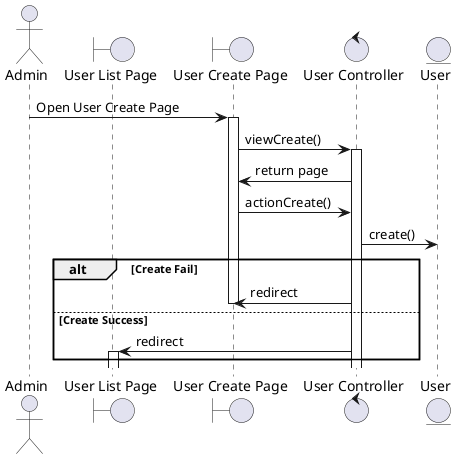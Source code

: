 @startuml

actor Admin
boundary "User List Page" as UserListPage 
boundary "User Create Page" as UserCreatePage
control "User Controller" as UserController

entity "User" as User


Admin -> UserCreatePage : Open User Create Page
activate UserCreatePage
UserCreatePage -> UserController : viewCreate()
activate UserController
UserController -> UserCreatePage : return page
UserCreatePage -> UserController : actionCreate()
UserController -> User : create()
deactivate User
alt Create Fail
    UserController -> UserCreatePage : redirect
    deactivate UserCreatePage
else Create Success
    UserController -> UserListPage : redirect
    activate UserListPage
end

@enduml